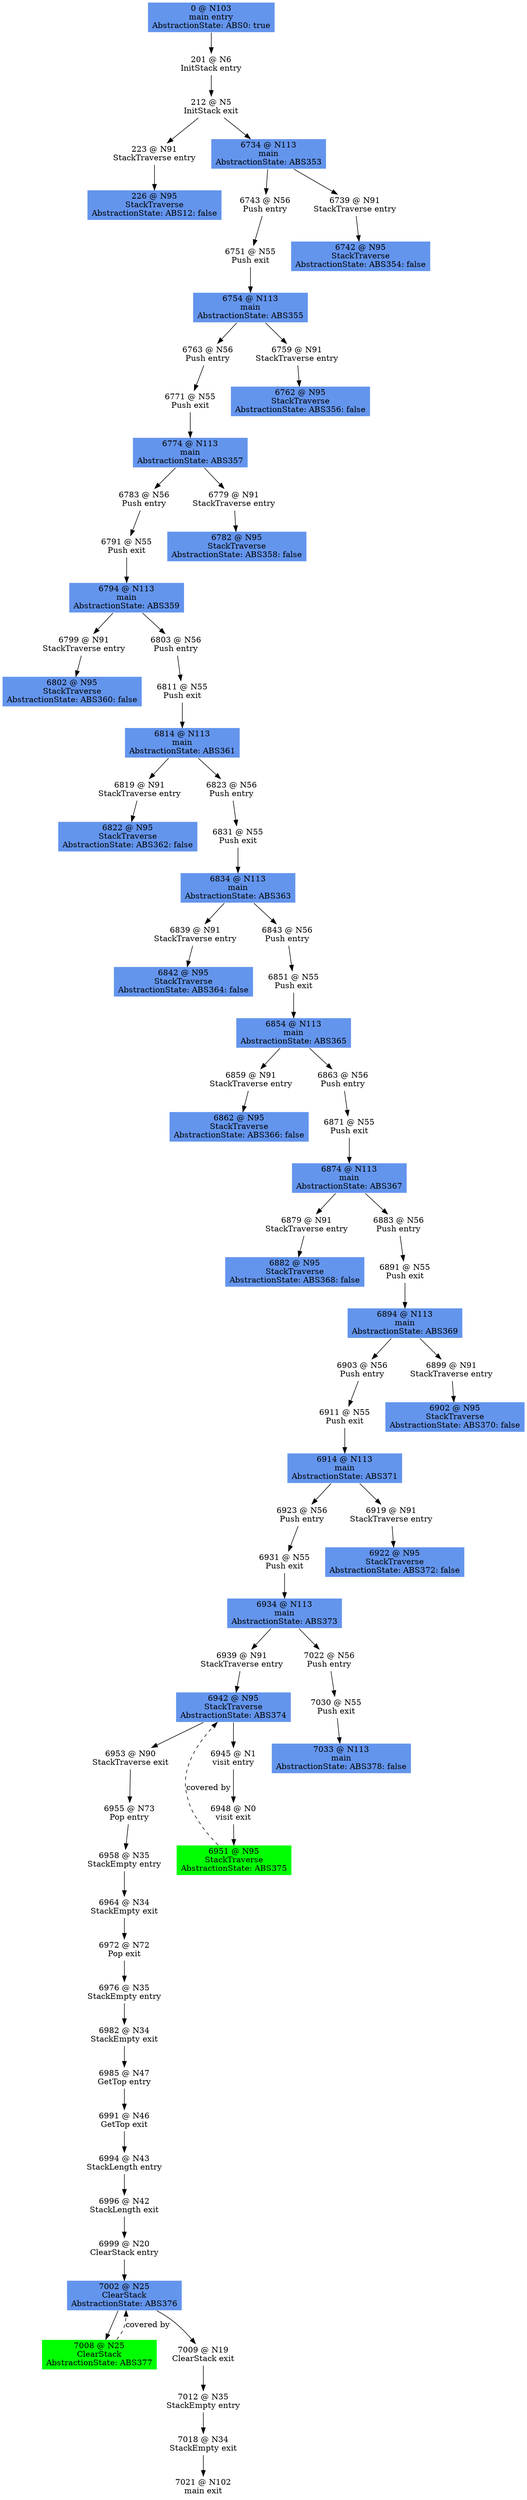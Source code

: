 digraph ARG {
node [style="filled" shape="box" color="white"]
0 [fillcolor="cornflowerblue" label="0 @ N103\nmain entry\nAbstractionState: ABS0: true\n" id="0"]
201 [label="201 @ N6\nInitStack entry\n" id="201"]
212 [label="212 @ N5\nInitStack exit\n" id="212"]
223 [label="223 @ N91\nStackTraverse entry\n" id="223"]
226 [fillcolor="cornflowerblue" label="226 @ N95\nStackTraverse\nAbstractionState: ABS12: false\n" id="226"]
6734 [fillcolor="cornflowerblue" label="6734 @ N113\nmain\nAbstractionState: ABS353\n" id="6734"]
6739 [label="6739 @ N91\nStackTraverse entry\n" id="6739"]
6742 [fillcolor="cornflowerblue" label="6742 @ N95\nStackTraverse\nAbstractionState: ABS354: false\n" id="6742"]
6743 [label="6743 @ N56\nPush entry\n" id="6743"]
6751 [label="6751 @ N55\nPush exit\n" id="6751"]
6754 [fillcolor="cornflowerblue" label="6754 @ N113\nmain\nAbstractionState: ABS355\n" id="6754"]
6763 [label="6763 @ N56\nPush entry\n" id="6763"]
6771 [label="6771 @ N55\nPush exit\n" id="6771"]
6774 [fillcolor="cornflowerblue" label="6774 @ N113\nmain\nAbstractionState: ABS357\n" id="6774"]
6783 [label="6783 @ N56\nPush entry\n" id="6783"]
6791 [label="6791 @ N55\nPush exit\n" id="6791"]
6794 [fillcolor="cornflowerblue" label="6794 @ N113\nmain\nAbstractionState: ABS359\n" id="6794"]
6799 [label="6799 @ N91\nStackTraverse entry\n" id="6799"]
6802 [fillcolor="cornflowerblue" label="6802 @ N95\nStackTraverse\nAbstractionState: ABS360: false\n" id="6802"]
6803 [label="6803 @ N56\nPush entry\n" id="6803"]
6811 [label="6811 @ N55\nPush exit\n" id="6811"]
6814 [fillcolor="cornflowerblue" label="6814 @ N113\nmain\nAbstractionState: ABS361\n" id="6814"]
6819 [label="6819 @ N91\nStackTraverse entry\n" id="6819"]
6822 [fillcolor="cornflowerblue" label="6822 @ N95\nStackTraverse\nAbstractionState: ABS362: false\n" id="6822"]
6823 [label="6823 @ N56\nPush entry\n" id="6823"]
6831 [label="6831 @ N55\nPush exit\n" id="6831"]
6834 [fillcolor="cornflowerblue" label="6834 @ N113\nmain\nAbstractionState: ABS363\n" id="6834"]
6839 [label="6839 @ N91\nStackTraverse entry\n" id="6839"]
6842 [fillcolor="cornflowerblue" label="6842 @ N95\nStackTraverse\nAbstractionState: ABS364: false\n" id="6842"]
6843 [label="6843 @ N56\nPush entry\n" id="6843"]
6851 [label="6851 @ N55\nPush exit\n" id="6851"]
6854 [fillcolor="cornflowerblue" label="6854 @ N113\nmain\nAbstractionState: ABS365\n" id="6854"]
6859 [label="6859 @ N91\nStackTraverse entry\n" id="6859"]
6862 [fillcolor="cornflowerblue" label="6862 @ N95\nStackTraverse\nAbstractionState: ABS366: false\n" id="6862"]
6863 [label="6863 @ N56\nPush entry\n" id="6863"]
6871 [label="6871 @ N55\nPush exit\n" id="6871"]
6874 [fillcolor="cornflowerblue" label="6874 @ N113\nmain\nAbstractionState: ABS367\n" id="6874"]
6879 [label="6879 @ N91\nStackTraverse entry\n" id="6879"]
6882 [fillcolor="cornflowerblue" label="6882 @ N95\nStackTraverse\nAbstractionState: ABS368: false\n" id="6882"]
6883 [label="6883 @ N56\nPush entry\n" id="6883"]
6891 [label="6891 @ N55\nPush exit\n" id="6891"]
6894 [fillcolor="cornflowerblue" label="6894 @ N113\nmain\nAbstractionState: ABS369\n" id="6894"]
6903 [label="6903 @ N56\nPush entry\n" id="6903"]
6911 [label="6911 @ N55\nPush exit\n" id="6911"]
6914 [fillcolor="cornflowerblue" label="6914 @ N113\nmain\nAbstractionState: ABS371\n" id="6914"]
6923 [label="6923 @ N56\nPush entry\n" id="6923"]
6931 [label="6931 @ N55\nPush exit\n" id="6931"]
6934 [fillcolor="cornflowerblue" label="6934 @ N113\nmain\nAbstractionState: ABS373\n" id="6934"]
6939 [label="6939 @ N91\nStackTraverse entry\n" id="6939"]
6942 [fillcolor="cornflowerblue" label="6942 @ N95\nStackTraverse\nAbstractionState: ABS374\n" id="6942"]
6945 [label="6945 @ N1\nvisit entry\n" id="6945"]
6948 [label="6948 @ N0\nvisit exit\n" id="6948"]
6951 [fillcolor="green" label="6951 @ N95\nStackTraverse\nAbstractionState: ABS375\n" id="6951"]
6953 [label="6953 @ N90\nStackTraverse exit\n" id="6953"]
6955 [label="6955 @ N73\nPop entry\n" id="6955"]
6958 [label="6958 @ N35\nStackEmpty entry\n" id="6958"]
6964 [label="6964 @ N34\nStackEmpty exit\n" id="6964"]
6972 [label="6972 @ N72\nPop exit\n" id="6972"]
6976 [label="6976 @ N35\nStackEmpty entry\n" id="6976"]
6982 [label="6982 @ N34\nStackEmpty exit\n" id="6982"]
6985 [label="6985 @ N47\nGetTop entry\n" id="6985"]
6991 [label="6991 @ N46\nGetTop exit\n" id="6991"]
6994 [label="6994 @ N43\nStackLength entry\n" id="6994"]
6996 [label="6996 @ N42\nStackLength exit\n" id="6996"]
6999 [label="6999 @ N20\nClearStack entry\n" id="6999"]
7002 [fillcolor="cornflowerblue" label="7002 @ N25\nClearStack\nAbstractionState: ABS376\n" id="7002"]
7008 [fillcolor="green" label="7008 @ N25\nClearStack\nAbstractionState: ABS377\n" id="7008"]
7009 [label="7009 @ N19\nClearStack exit\n" id="7009"]
7012 [label="7012 @ N35\nStackEmpty entry\n" id="7012"]
7018 [label="7018 @ N34\nStackEmpty exit\n" id="7018"]
7021 [label="7021 @ N102\nmain exit\n" id="7021"]
7022 [label="7022 @ N56\nPush entry\n" id="7022"]
7030 [label="7030 @ N55\nPush exit\n" id="7030"]
7033 [fillcolor="cornflowerblue" label="7033 @ N113\nmain\nAbstractionState: ABS378: false\n" id="7033"]
6919 [label="6919 @ N91\nStackTraverse entry\n" id="6919"]
6922 [fillcolor="cornflowerblue" label="6922 @ N95\nStackTraverse\nAbstractionState: ABS372: false\n" id="6922"]
6899 [label="6899 @ N91\nStackTraverse entry\n" id="6899"]
6902 [fillcolor="cornflowerblue" label="6902 @ N95\nStackTraverse\nAbstractionState: ABS370: false\n" id="6902"]
6779 [label="6779 @ N91\nStackTraverse entry\n" id="6779"]
6782 [fillcolor="cornflowerblue" label="6782 @ N95\nStackTraverse\nAbstractionState: ABS358: false\n" id="6782"]
6759 [label="6759 @ N91\nStackTraverse entry\n" id="6759"]
6762 [fillcolor="cornflowerblue" label="6762 @ N95\nStackTraverse\nAbstractionState: ABS356: false\n" id="6762"]
0 -> 201 []
201 -> 212 []
212 -> 6734 []
212 -> 223 []
223 -> 226 []
6734 -> 6743 []
6734 -> 6739 []
6739 -> 6742 []
6743 -> 6751 []
6751 -> 6754 []
6754 -> 6759 []
6754 -> 6763 []
6763 -> 6771 []
6771 -> 6774 []
6774 -> 6779 []
6774 -> 6783 []
6783 -> 6791 []
6791 -> 6794 []
6794 -> 6803 []
6794 -> 6799 []
6799 -> 6802 []
6803 -> 6811 []
6811 -> 6814 []
6814 -> 6823 []
6814 -> 6819 []
6819 -> 6822 []
6823 -> 6831 []
6831 -> 6834 []
6834 -> 6843 []
6834 -> 6839 []
6839 -> 6842 []
6843 -> 6851 []
6851 -> 6854 []
6854 -> 6863 []
6854 -> 6859 []
6859 -> 6862 []
6863 -> 6871 []
6871 -> 6874 []
6874 -> 6883 []
6874 -> 6879 []
6879 -> 6882 []
6883 -> 6891 []
6891 -> 6894 []
6894 -> 6899 []
6894 -> 6903 []
6903 -> 6911 []
6911 -> 6914 []
6914 -> 6919 []
6914 -> 6923 []
6923 -> 6931 []
6931 -> 6934 []
6934 -> 7022 []
6934 -> 6939 []
6939 -> 6942 []
6951 -> 6942 [style="dashed" weight="0" label="covered by"]
6942 -> 6953 []
6942 -> 6945 []
6945 -> 6948 []
6948 -> 6951 []
6953 -> 6955 []
6955 -> 6958 []
6958 -> 6964 []
6964 -> 6972 []
6972 -> 6976 []
6976 -> 6982 []
6982 -> 6985 []
6985 -> 6991 []
6991 -> 6994 []
6994 -> 6996 []
6996 -> 6999 []
6999 -> 7002 []
7008 -> 7002 [style="dashed" weight="0" label="covered by"]
7002 -> 7009 []
7002 -> 7008 []
7009 -> 7012 []
7012 -> 7018 []
7018 -> 7021 []
7022 -> 7030 []
7030 -> 7033 []
6919 -> 6922 []
6899 -> 6902 []
6779 -> 6782 []
6759 -> 6762 []
}
